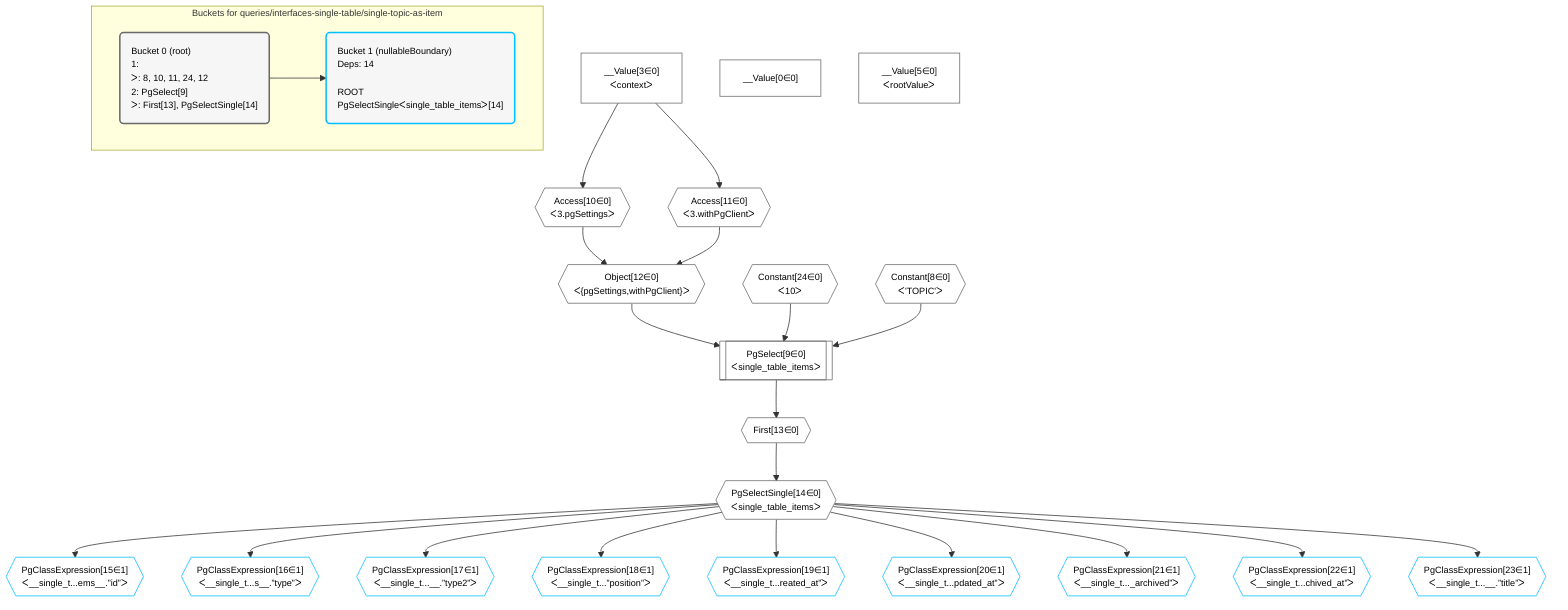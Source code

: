 %%{init: {'themeVariables': { 'fontSize': '12px'}}}%%
graph TD
    classDef path fill:#eee,stroke:#000,color:#000
    classDef plan fill:#fff,stroke-width:1px,color:#000
    classDef itemplan fill:#fff,stroke-width:2px,color:#000
    classDef unbatchedplan fill:#dff,stroke-width:1px,color:#000
    classDef sideeffectplan fill:#fcc,stroke-width:2px,color:#000
    classDef bucket fill:#f6f6f6,color:#000,stroke-width:2px,text-align:left


    %% plan dependencies
    PgSelect9[["PgSelect[9∈0]<br />ᐸsingle_table_itemsᐳ"]]:::plan
    Object12{{"Object[12∈0]<br />ᐸ{pgSettings,withPgClient}ᐳ"}}:::plan
    Constant24{{"Constant[24∈0]<br />ᐸ10ᐳ"}}:::plan
    Constant8{{"Constant[8∈0]<br />ᐸ'TOPIC'ᐳ"}}:::plan
    Object12 & Constant24 & Constant8 --> PgSelect9
    Access10{{"Access[10∈0]<br />ᐸ3.pgSettingsᐳ"}}:::plan
    Access11{{"Access[11∈0]<br />ᐸ3.withPgClientᐳ"}}:::plan
    Access10 & Access11 --> Object12
    __Value3["__Value[3∈0]<br />ᐸcontextᐳ"]:::plan
    __Value3 --> Access10
    __Value3 --> Access11
    First13{{"First[13∈0]"}}:::plan
    PgSelect9 --> First13
    PgSelectSingle14{{"PgSelectSingle[14∈0]<br />ᐸsingle_table_itemsᐳ"}}:::plan
    First13 --> PgSelectSingle14
    __Value0["__Value[0∈0]"]:::plan
    __Value5["__Value[5∈0]<br />ᐸrootValueᐳ"]:::plan
    PgClassExpression15{{"PgClassExpression[15∈1]<br />ᐸ__single_t...ems__.”id”ᐳ"}}:::plan
    PgSelectSingle14 --> PgClassExpression15
    PgClassExpression16{{"PgClassExpression[16∈1]<br />ᐸ__single_t...s__.”type”ᐳ"}}:::plan
    PgSelectSingle14 --> PgClassExpression16
    PgClassExpression17{{"PgClassExpression[17∈1]<br />ᐸ__single_t...__.”type2”ᐳ"}}:::plan
    PgSelectSingle14 --> PgClassExpression17
    PgClassExpression18{{"PgClassExpression[18∈1]<br />ᐸ__single_t...”position”ᐳ"}}:::plan
    PgSelectSingle14 --> PgClassExpression18
    PgClassExpression19{{"PgClassExpression[19∈1]<br />ᐸ__single_t...reated_at”ᐳ"}}:::plan
    PgSelectSingle14 --> PgClassExpression19
    PgClassExpression20{{"PgClassExpression[20∈1]<br />ᐸ__single_t...pdated_at”ᐳ"}}:::plan
    PgSelectSingle14 --> PgClassExpression20
    PgClassExpression21{{"PgClassExpression[21∈1]<br />ᐸ__single_t..._archived”ᐳ"}}:::plan
    PgSelectSingle14 --> PgClassExpression21
    PgClassExpression22{{"PgClassExpression[22∈1]<br />ᐸ__single_t...chived_at”ᐳ"}}:::plan
    PgSelectSingle14 --> PgClassExpression22
    PgClassExpression23{{"PgClassExpression[23∈1]<br />ᐸ__single_t...__.”title”ᐳ"}}:::plan
    PgSelectSingle14 --> PgClassExpression23

    %% define steps

    subgraph "Buckets for queries/interfaces-single-table/single-topic-as-item"
    Bucket0("Bucket 0 (root)<br />1: <br />ᐳ: 8, 10, 11, 24, 12<br />2: PgSelect[9]<br />ᐳ: First[13], PgSelectSingle[14]"):::bucket
    classDef bucket0 stroke:#696969
    class Bucket0,__Value0,__Value3,__Value5,Constant8,PgSelect9,Access10,Access11,Object12,First13,PgSelectSingle14,Constant24 bucket0
    Bucket1("Bucket 1 (nullableBoundary)<br />Deps: 14<br /><br />ROOT PgSelectSingleᐸsingle_table_itemsᐳ[14]"):::bucket
    classDef bucket1 stroke:#00bfff
    class Bucket1,PgClassExpression15,PgClassExpression16,PgClassExpression17,PgClassExpression18,PgClassExpression19,PgClassExpression20,PgClassExpression21,PgClassExpression22,PgClassExpression23 bucket1
    Bucket0 --> Bucket1
    end